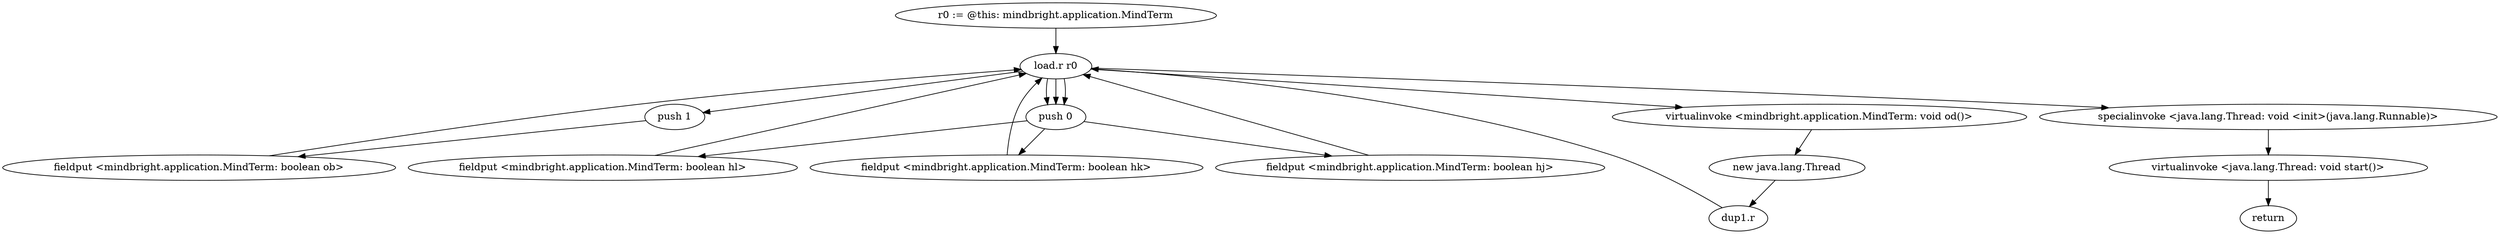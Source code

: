 digraph "" {
    "r0 := @this: mindbright.application.MindTerm"
    "load.r r0"
    "r0 := @this: mindbright.application.MindTerm"->"load.r r0";
    "push 1"
    "load.r r0"->"push 1";
    "fieldput <mindbright.application.MindTerm: boolean ob>"
    "push 1"->"fieldput <mindbright.application.MindTerm: boolean ob>";
    "fieldput <mindbright.application.MindTerm: boolean ob>"->"load.r r0";
    "push 0"
    "load.r r0"->"push 0";
    "fieldput <mindbright.application.MindTerm: boolean hl>"
    "push 0"->"fieldput <mindbright.application.MindTerm: boolean hl>";
    "fieldput <mindbright.application.MindTerm: boolean hl>"->"load.r r0";
    "load.r r0"->"push 0";
    "fieldput <mindbright.application.MindTerm: boolean hk>"
    "push 0"->"fieldput <mindbright.application.MindTerm: boolean hk>";
    "fieldput <mindbright.application.MindTerm: boolean hk>"->"load.r r0";
    "load.r r0"->"push 0";
    "fieldput <mindbright.application.MindTerm: boolean hj>"
    "push 0"->"fieldput <mindbright.application.MindTerm: boolean hj>";
    "fieldput <mindbright.application.MindTerm: boolean hj>"->"load.r r0";
    "virtualinvoke <mindbright.application.MindTerm: void od()>"
    "load.r r0"->"virtualinvoke <mindbright.application.MindTerm: void od()>";
    "new java.lang.Thread"
    "virtualinvoke <mindbright.application.MindTerm: void od()>"->"new java.lang.Thread";
    "dup1.r"
    "new java.lang.Thread"->"dup1.r";
    "dup1.r"->"load.r r0";
    "specialinvoke <java.lang.Thread: void <init>(java.lang.Runnable)>"
    "load.r r0"->"specialinvoke <java.lang.Thread: void <init>(java.lang.Runnable)>";
    "virtualinvoke <java.lang.Thread: void start()>"
    "specialinvoke <java.lang.Thread: void <init>(java.lang.Runnable)>"->"virtualinvoke <java.lang.Thread: void start()>";
    "return"
    "virtualinvoke <java.lang.Thread: void start()>"->"return";
}
